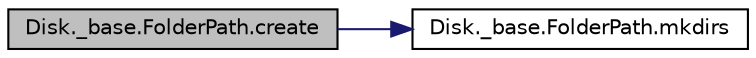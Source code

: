 digraph "Disk._base.FolderPath.create"
{
 // INTERACTIVE_SVG=YES
  bgcolor="transparent";
  edge [fontname="Helvetica",fontsize="10",labelfontname="Helvetica",labelfontsize="10"];
  node [fontname="Helvetica",fontsize="10",shape=record];
  rankdir="LR";
  Node1 [label="Disk._base.FolderPath.create",height=0.2,width=0.4,color="black", fillcolor="grey75", style="filled" fontcolor="black"];
  Node1 -> Node2 [color="midnightblue",fontsize="10",style="solid",fontname="Helvetica"];
  Node2 [label="Disk._base.FolderPath.mkdirs",height=0.2,width=0.4,color="black",URL="$class_disk_1_1__base_1_1_folder_path.html#ae2e8008ca903fe80b5ff50786fda7789"];
}
